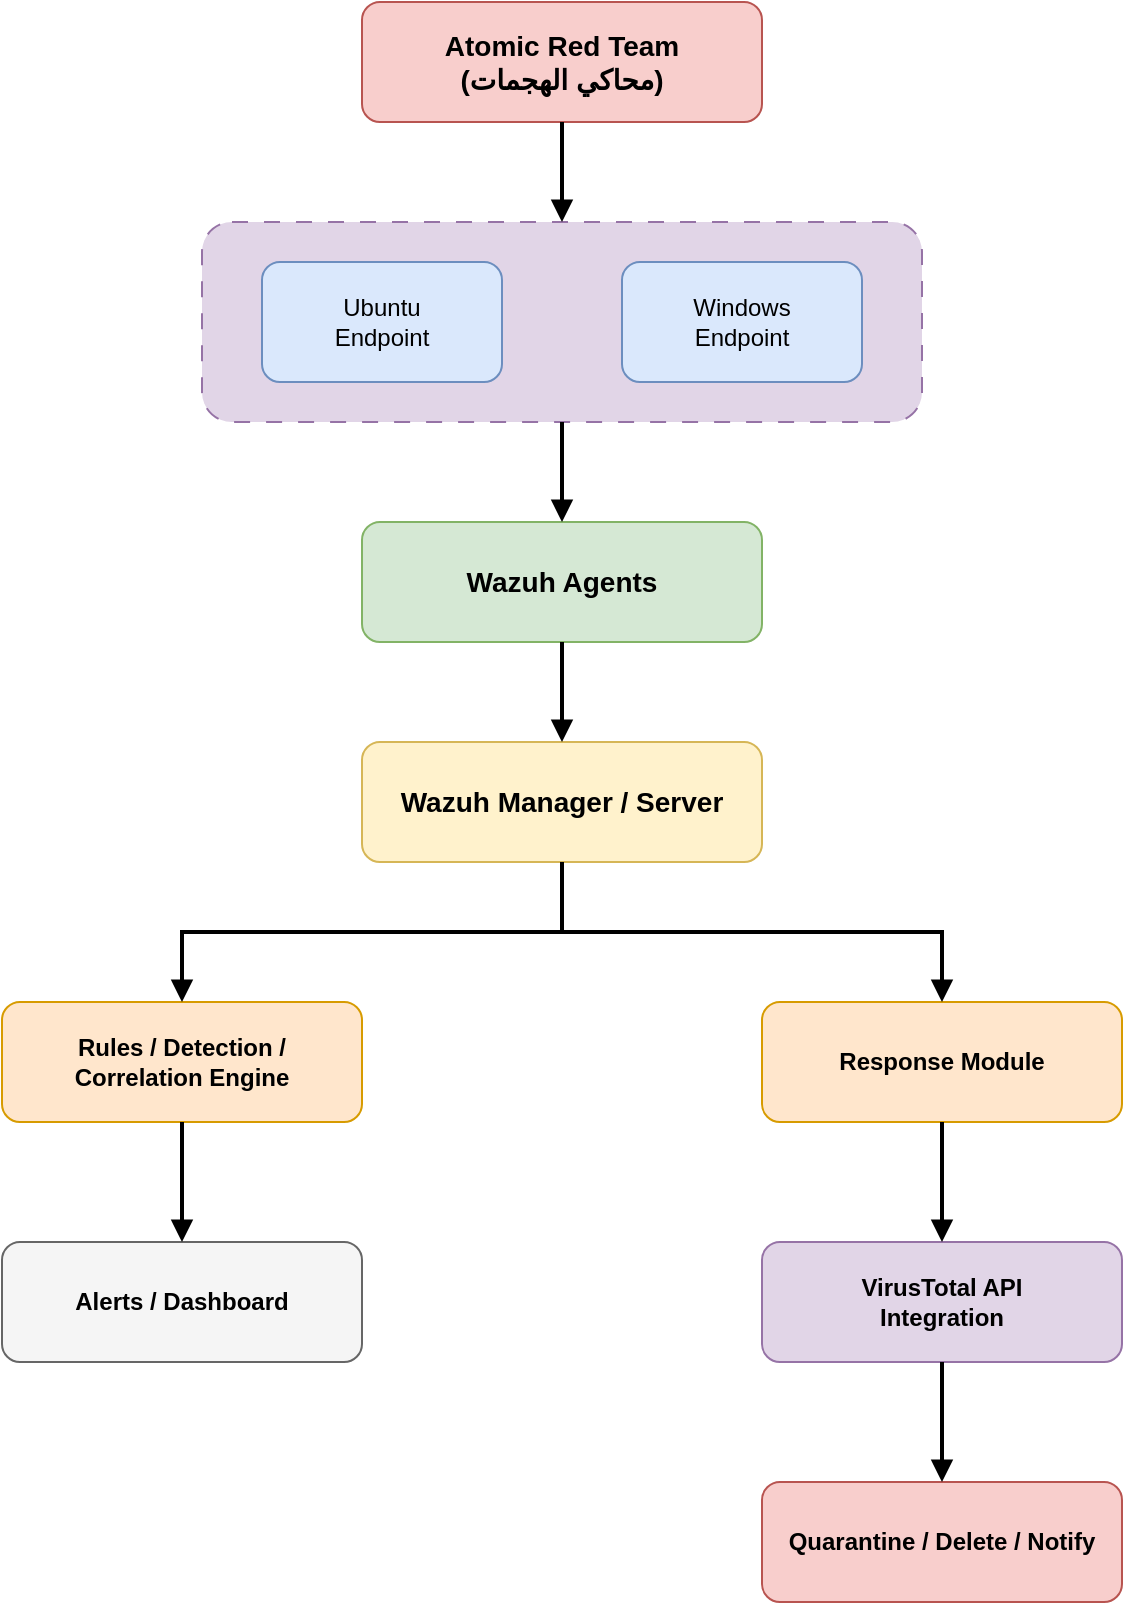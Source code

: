 <mxfile version="28.2.5">
  <diagram name="Wazuh Architecture" id="fU7EJjosR3vMCQV5aWwp">
    <mxGraphModel dx="1362" dy="716" grid="1" gridSize="10" guides="1" tooltips="1" connect="1" arrows="1" fold="1" page="1" pageScale="1" pageWidth="850" pageHeight="1100" math="0" shadow="0">
      <root>
        <mxCell id="0" />
        <mxCell id="1" parent="0" />
        <mxCell id="e0WXKjzWz-qE_TjRGXws-1" value="Atomic Red Team&#xa;(محاكي الهجمات)" style="rounded=1;whiteSpace=wrap;html=1;fillColor=#f8cecc;strokeColor=#b85450;fontSize=14;fontStyle=1" vertex="1" parent="1">
          <mxGeometry x="280" y="40" width="200" height="60" as="geometry" />
        </mxCell>
        <mxCell id="e0WXKjzWz-qE_TjRGXws-2" value="" style="rounded=1;whiteSpace=wrap;html=1;fillColor=#e1d5e7;strokeColor=#9673a6;dashed=1;dashPattern=8 8;" vertex="1" parent="1">
          <mxGeometry x="200" y="150" width="360" height="100" as="geometry" />
        </mxCell>
        <mxCell id="e0WXKjzWz-qE_TjRGXws-3" value="Ubuntu&#xa;Endpoint" style="rounded=1;whiteSpace=wrap;html=1;fillColor=#dae8fc;strokeColor=#6c8ebf;fontSize=12;" vertex="1" parent="1">
          <mxGeometry x="230" y="170" width="120" height="60" as="geometry" />
        </mxCell>
        <mxCell id="e0WXKjzWz-qE_TjRGXws-4" value="Windows&#xa;Endpoint" style="rounded=1;whiteSpace=wrap;html=1;fillColor=#dae8fc;strokeColor=#6c8ebf;fontSize=12;" vertex="1" parent="1">
          <mxGeometry x="410" y="170" width="120" height="60" as="geometry" />
        </mxCell>
        <mxCell id="e0WXKjzWz-qE_TjRGXws-5" value="Wazuh Agents" style="rounded=1;whiteSpace=wrap;html=1;fillColor=#d5e8d4;strokeColor=#82b366;fontSize=14;fontStyle=1" vertex="1" parent="1">
          <mxGeometry x="280" y="300" width="200" height="60" as="geometry" />
        </mxCell>
        <mxCell id="e0WXKjzWz-qE_TjRGXws-6" value="Wazuh Manager / Server" style="rounded=1;whiteSpace=wrap;html=1;fillColor=#fff2cc;strokeColor=#d6b656;fontSize=14;fontStyle=1" vertex="1" parent="1">
          <mxGeometry x="280" y="410" width="200" height="60" as="geometry" />
        </mxCell>
        <mxCell id="e0WXKjzWz-qE_TjRGXws-7" value="Rules / Detection /&#xa;Correlation Engine" style="rounded=1;whiteSpace=wrap;html=1;fillColor=#ffe6cc;strokeColor=#d79b00;fontSize=12;fontStyle=1" vertex="1" parent="1">
          <mxGeometry x="100" y="540" width="180" height="60" as="geometry" />
        </mxCell>
        <mxCell id="e0WXKjzWz-qE_TjRGXws-8" value="Response Module" style="rounded=1;whiteSpace=wrap;html=1;fillColor=#ffe6cc;strokeColor=#d79b00;fontSize=12;fontStyle=1" vertex="1" parent="1">
          <mxGeometry x="480" y="540" width="180" height="60" as="geometry" />
        </mxCell>
        <mxCell id="e0WXKjzWz-qE_TjRGXws-9" value="Alerts / Dashboard" style="rounded=1;whiteSpace=wrap;html=1;fillColor=#f5f5f5;strokeColor=#666666;fontSize=12;fontStyle=1" vertex="1" parent="1">
          <mxGeometry x="100" y="660" width="180" height="60" as="geometry" />
        </mxCell>
        <mxCell id="e0WXKjzWz-qE_TjRGXws-10" value="VirusTotal API&#xa;Integration" style="rounded=1;whiteSpace=wrap;html=1;fillColor=#e1d5e7;strokeColor=#9673a6;fontSize=12;fontStyle=1" vertex="1" parent="1">
          <mxGeometry x="480" y="660" width="180" height="60" as="geometry" />
        </mxCell>
        <mxCell id="e0WXKjzWz-qE_TjRGXws-11" value="Quarantine / Delete / Notify" style="rounded=1;whiteSpace=wrap;html=1;fillColor=#f8cecc;strokeColor=#b85450;fontSize=12;fontStyle=1" vertex="1" parent="1">
          <mxGeometry x="480" y="780" width="180" height="60" as="geometry" />
        </mxCell>
        <mxCell id="e0WXKjzWz-qE_TjRGXws-12" style="edgeStyle=orthogonalEdgeStyle;rounded=0;orthogonalLoop=1;jettySize=auto;html=1;strokeWidth=2;endArrow=block;endFill=1;" edge="1" parent="1" source="e0WXKjzWz-qE_TjRGXws-1" target="e0WXKjzWz-qE_TjRGXws-2">
          <mxGeometry relative="1" as="geometry" />
        </mxCell>
        <mxCell id="e0WXKjzWz-qE_TjRGXws-13" style="edgeStyle=orthogonalEdgeStyle;rounded=0;orthogonalLoop=1;jettySize=auto;html=1;strokeWidth=2;endArrow=block;endFill=1;" edge="1" parent="1" source="e0WXKjzWz-qE_TjRGXws-2" target="e0WXKjzWz-qE_TjRGXws-5">
          <mxGeometry relative="1" as="geometry" />
        </mxCell>
        <mxCell id="e0WXKjzWz-qE_TjRGXws-14" style="edgeStyle=orthogonalEdgeStyle;rounded=0;orthogonalLoop=1;jettySize=auto;html=1;strokeWidth=2;endArrow=block;endFill=1;" edge="1" parent="1" source="e0WXKjzWz-qE_TjRGXws-5" target="e0WXKjzWz-qE_TjRGXws-6">
          <mxGeometry relative="1" as="geometry" />
        </mxCell>
        <mxCell id="e0WXKjzWz-qE_TjRGXws-15" style="edgeStyle=orthogonalEdgeStyle;rounded=0;orthogonalLoop=1;jettySize=auto;html=1;strokeWidth=2;endArrow=block;endFill=1;" edge="1" parent="1" source="e0WXKjzWz-qE_TjRGXws-6" target="e0WXKjzWz-qE_TjRGXws-7">
          <mxGeometry relative="1" as="geometry" />
        </mxCell>
        <mxCell id="e0WXKjzWz-qE_TjRGXws-16" style="edgeStyle=orthogonalEdgeStyle;rounded=0;orthogonalLoop=1;jettySize=auto;html=1;strokeWidth=2;endArrow=block;endFill=1;" edge="1" parent="1" source="e0WXKjzWz-qE_TjRGXws-6" target="e0WXKjzWz-qE_TjRGXws-8">
          <mxGeometry relative="1" as="geometry" />
        </mxCell>
        <mxCell id="e0WXKjzWz-qE_TjRGXws-17" style="edgeStyle=orthogonalEdgeStyle;rounded=0;orthogonalLoop=1;jettySize=auto;html=1;strokeWidth=2;endArrow=block;endFill=1;" edge="1" parent="1" source="e0WXKjzWz-qE_TjRGXws-7" target="e0WXKjzWz-qE_TjRGXws-9">
          <mxGeometry relative="1" as="geometry" />
        </mxCell>
        <mxCell id="e0WXKjzWz-qE_TjRGXws-18" style="edgeStyle=orthogonalEdgeStyle;rounded=0;orthogonalLoop=1;jettySize=auto;html=1;strokeWidth=2;endArrow=block;endFill=1;" edge="1" parent="1" source="e0WXKjzWz-qE_TjRGXws-8" target="e0WXKjzWz-qE_TjRGXws-10">
          <mxGeometry relative="1" as="geometry" />
        </mxCell>
        <mxCell id="e0WXKjzWz-qE_TjRGXws-19" style="edgeStyle=orthogonalEdgeStyle;rounded=0;orthogonalLoop=1;jettySize=auto;html=1;strokeWidth=2;endArrow=block;endFill=1;" edge="1" parent="1" source="e0WXKjzWz-qE_TjRGXws-10" target="e0WXKjzWz-qE_TjRGXws-11">
          <mxGeometry relative="1" as="geometry" />
        </mxCell>
      </root>
    </mxGraphModel>
  </diagram>
</mxfile>

